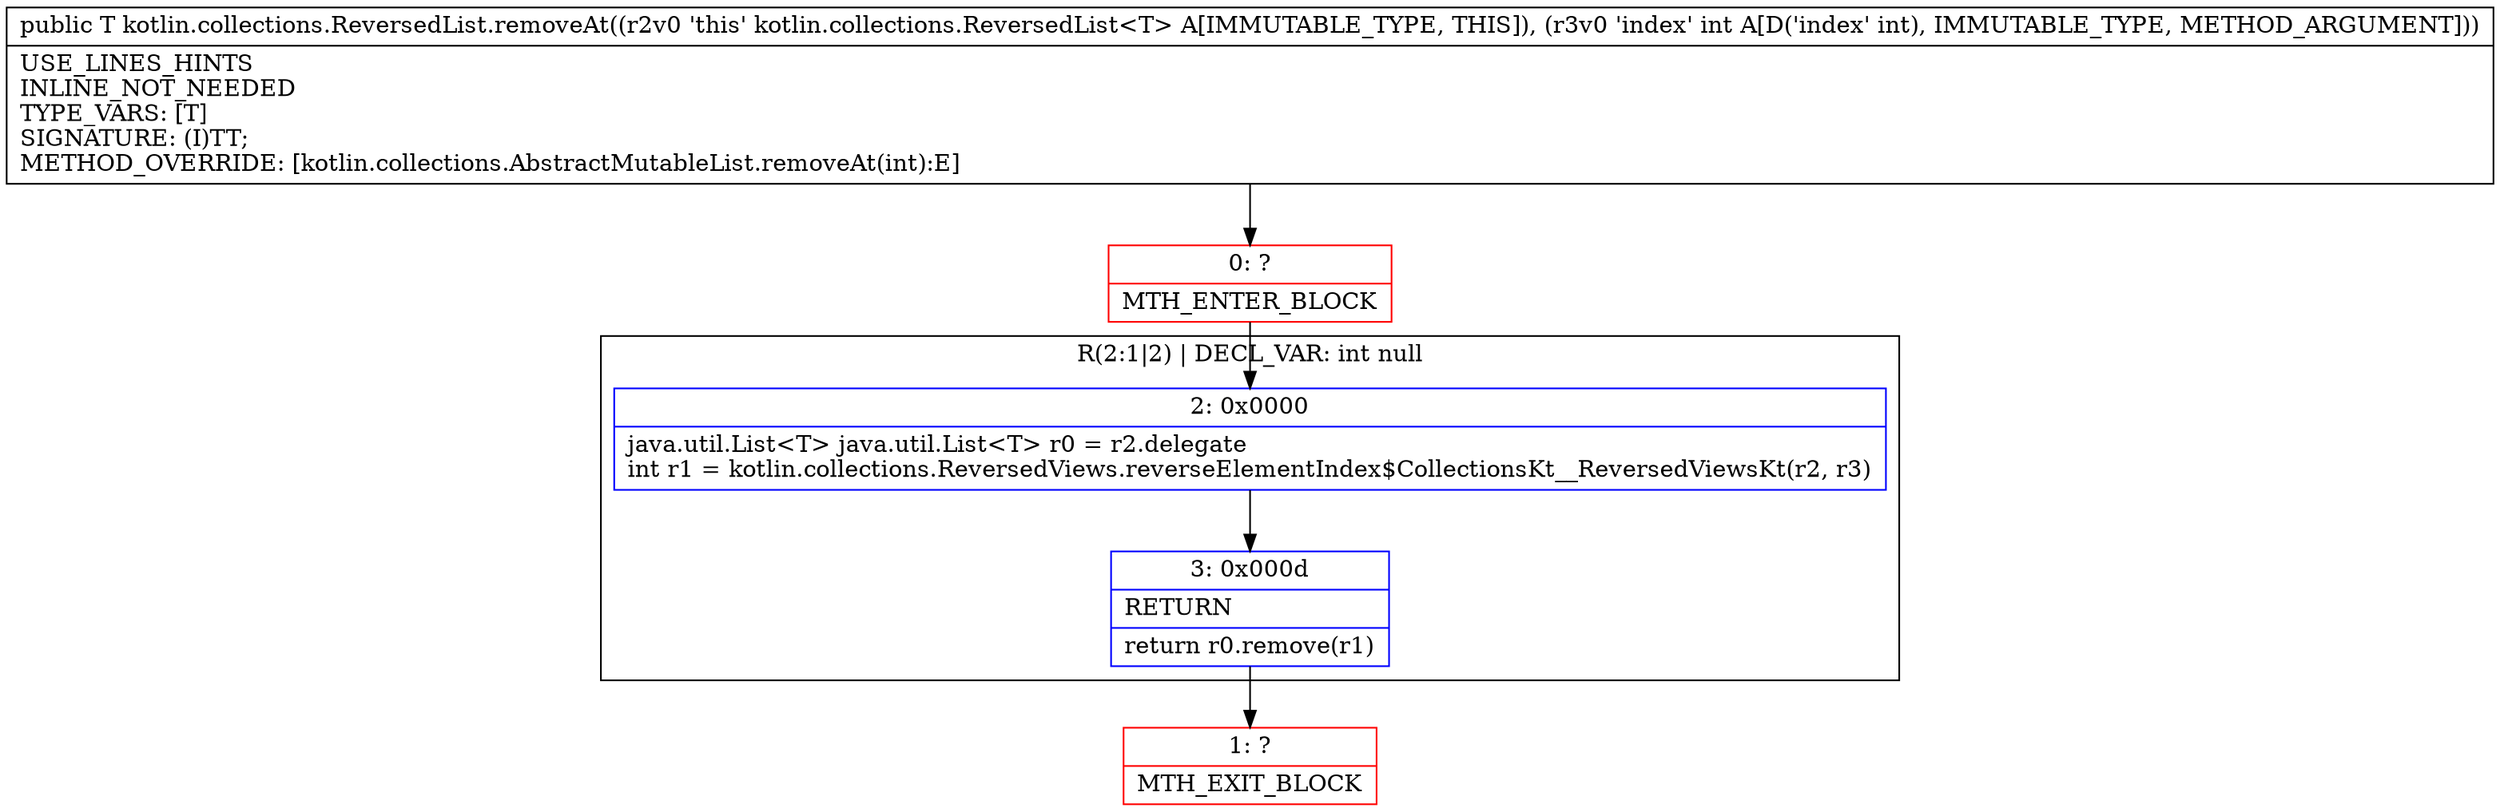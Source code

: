 digraph "CFG forkotlin.collections.ReversedList.removeAt(I)Ljava\/lang\/Object;" {
subgraph cluster_Region_1469184093 {
label = "R(2:1|2) | DECL_VAR: int null\l";
node [shape=record,color=blue];
Node_2 [shape=record,label="{2\:\ 0x0000|java.util.List\<T\> java.util.List\<T\> r0 = r2.delegate\lint r1 = kotlin.collections.ReversedViews.reverseElementIndex$CollectionsKt__ReversedViewsKt(r2, r3)\l}"];
Node_3 [shape=record,label="{3\:\ 0x000d|RETURN\l|return r0.remove(r1)\l}"];
}
Node_0 [shape=record,color=red,label="{0\:\ ?|MTH_ENTER_BLOCK\l}"];
Node_1 [shape=record,color=red,label="{1\:\ ?|MTH_EXIT_BLOCK\l}"];
MethodNode[shape=record,label="{public T kotlin.collections.ReversedList.removeAt((r2v0 'this' kotlin.collections.ReversedList\<T\> A[IMMUTABLE_TYPE, THIS]), (r3v0 'index' int A[D('index' int), IMMUTABLE_TYPE, METHOD_ARGUMENT]))  | USE_LINES_HINTS\lINLINE_NOT_NEEDED\lTYPE_VARS: [T]\lSIGNATURE: (I)TT;\lMETHOD_OVERRIDE: [kotlin.collections.AbstractMutableList.removeAt(int):E]\l}"];
MethodNode -> Node_0;Node_2 -> Node_3;
Node_3 -> Node_1;
Node_0 -> Node_2;
}


